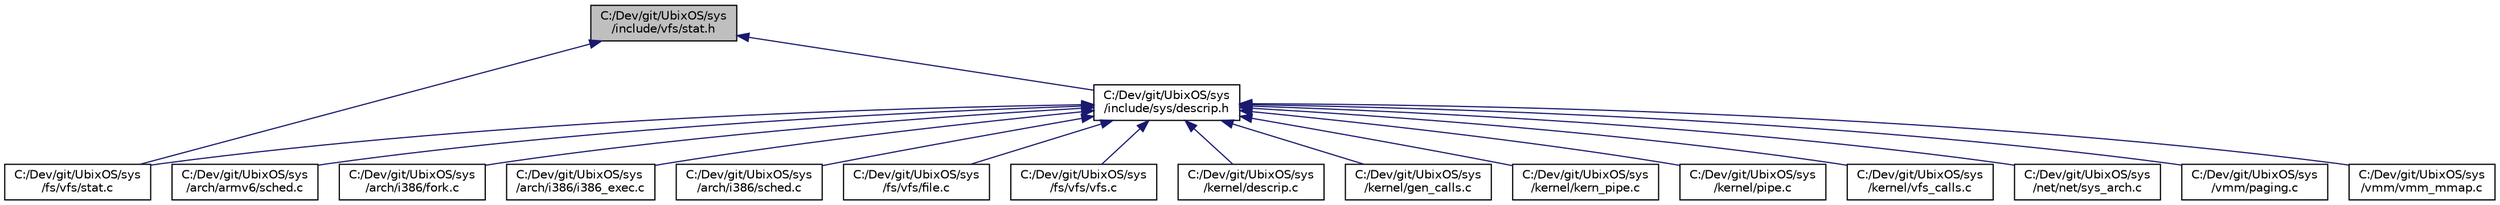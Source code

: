 digraph "C:/Dev/git/UbixOS/sys/include/vfs/stat.h"
{
 // LATEX_PDF_SIZE
  edge [fontname="Helvetica",fontsize="10",labelfontname="Helvetica",labelfontsize="10"];
  node [fontname="Helvetica",fontsize="10",shape=record];
  Node1 [label="C:/Dev/git/UbixOS/sys\l/include/vfs/stat.h",height=0.2,width=0.4,color="black", fillcolor="grey75", style="filled", fontcolor="black",tooltip=" "];
  Node1 -> Node2 [dir="back",color="midnightblue",fontsize="10",style="solid",fontname="Helvetica"];
  Node2 [label="C:/Dev/git/UbixOS/sys\l/fs/vfs/stat.c",height=0.2,width=0.4,color="black", fillcolor="white", style="filled",URL="$stat_8c.html",tooltip=" "];
  Node1 -> Node3 [dir="back",color="midnightblue",fontsize="10",style="solid",fontname="Helvetica"];
  Node3 [label="C:/Dev/git/UbixOS/sys\l/include/sys/descrip.h",height=0.2,width=0.4,color="black", fillcolor="white", style="filled",URL="$descrip_8h.html",tooltip=" "];
  Node3 -> Node4 [dir="back",color="midnightblue",fontsize="10",style="solid",fontname="Helvetica"];
  Node4 [label="C:/Dev/git/UbixOS/sys\l/arch/armv6/sched.c",height=0.2,width=0.4,color="black", fillcolor="white", style="filled",URL="$armv6_2sched_8c.html",tooltip=" "];
  Node3 -> Node5 [dir="back",color="midnightblue",fontsize="10",style="solid",fontname="Helvetica"];
  Node5 [label="C:/Dev/git/UbixOS/sys\l/arch/i386/fork.c",height=0.2,width=0.4,color="black", fillcolor="white", style="filled",URL="$i386_2fork_8c.html",tooltip=" "];
  Node3 -> Node6 [dir="back",color="midnightblue",fontsize="10",style="solid",fontname="Helvetica"];
  Node6 [label="C:/Dev/git/UbixOS/sys\l/arch/i386/i386_exec.c",height=0.2,width=0.4,color="black", fillcolor="white", style="filled",URL="$i386__exec_8c.html",tooltip=" "];
  Node3 -> Node7 [dir="back",color="midnightblue",fontsize="10",style="solid",fontname="Helvetica"];
  Node7 [label="C:/Dev/git/UbixOS/sys\l/arch/i386/sched.c",height=0.2,width=0.4,color="black", fillcolor="white", style="filled",URL="$i386_2sched_8c.html",tooltip=" "];
  Node3 -> Node8 [dir="back",color="midnightblue",fontsize="10",style="solid",fontname="Helvetica"];
  Node8 [label="C:/Dev/git/UbixOS/sys\l/fs/vfs/file.c",height=0.2,width=0.4,color="black", fillcolor="white", style="filled",URL="$file_8c.html",tooltip=" "];
  Node3 -> Node2 [dir="back",color="midnightblue",fontsize="10",style="solid",fontname="Helvetica"];
  Node3 -> Node9 [dir="back",color="midnightblue",fontsize="10",style="solid",fontname="Helvetica"];
  Node9 [label="C:/Dev/git/UbixOS/sys\l/fs/vfs/vfs.c",height=0.2,width=0.4,color="black", fillcolor="white", style="filled",URL="$vfs_8c.html",tooltip=" "];
  Node3 -> Node10 [dir="back",color="midnightblue",fontsize="10",style="solid",fontname="Helvetica"];
  Node10 [label="C:/Dev/git/UbixOS/sys\l/kernel/descrip.c",height=0.2,width=0.4,color="black", fillcolor="white", style="filled",URL="$descrip_8c.html",tooltip=" "];
  Node3 -> Node11 [dir="back",color="midnightblue",fontsize="10",style="solid",fontname="Helvetica"];
  Node11 [label="C:/Dev/git/UbixOS/sys\l/kernel/gen_calls.c",height=0.2,width=0.4,color="black", fillcolor="white", style="filled",URL="$gen__calls_8c.html",tooltip=" "];
  Node3 -> Node12 [dir="back",color="midnightblue",fontsize="10",style="solid",fontname="Helvetica"];
  Node12 [label="C:/Dev/git/UbixOS/sys\l/kernel/kern_pipe.c",height=0.2,width=0.4,color="black", fillcolor="white", style="filled",URL="$kern__pipe_8c.html",tooltip=" "];
  Node3 -> Node13 [dir="back",color="midnightblue",fontsize="10",style="solid",fontname="Helvetica"];
  Node13 [label="C:/Dev/git/UbixOS/sys\l/kernel/pipe.c",height=0.2,width=0.4,color="black", fillcolor="white", style="filled",URL="$pipe_8c.html",tooltip=" "];
  Node3 -> Node14 [dir="back",color="midnightblue",fontsize="10",style="solid",fontname="Helvetica"];
  Node14 [label="C:/Dev/git/UbixOS/sys\l/kernel/vfs_calls.c",height=0.2,width=0.4,color="black", fillcolor="white", style="filled",URL="$vfs__calls_8c.html",tooltip=" "];
  Node3 -> Node15 [dir="back",color="midnightblue",fontsize="10",style="solid",fontname="Helvetica"];
  Node15 [label="C:/Dev/git/UbixOS/sys\l/net/net/sys_arch.c",height=0.2,width=0.4,color="black", fillcolor="white", style="filled",URL="$sys__arch_8c.html",tooltip=" "];
  Node3 -> Node16 [dir="back",color="midnightblue",fontsize="10",style="solid",fontname="Helvetica"];
  Node16 [label="C:/Dev/git/UbixOS/sys\l/vmm/paging.c",height=0.2,width=0.4,color="black", fillcolor="white", style="filled",URL="$paging_8c.html",tooltip=" "];
  Node3 -> Node17 [dir="back",color="midnightblue",fontsize="10",style="solid",fontname="Helvetica"];
  Node17 [label="C:/Dev/git/UbixOS/sys\l/vmm/vmm_mmap.c",height=0.2,width=0.4,color="black", fillcolor="white", style="filled",URL="$vmm__mmap_8c.html",tooltip=" "];
}
